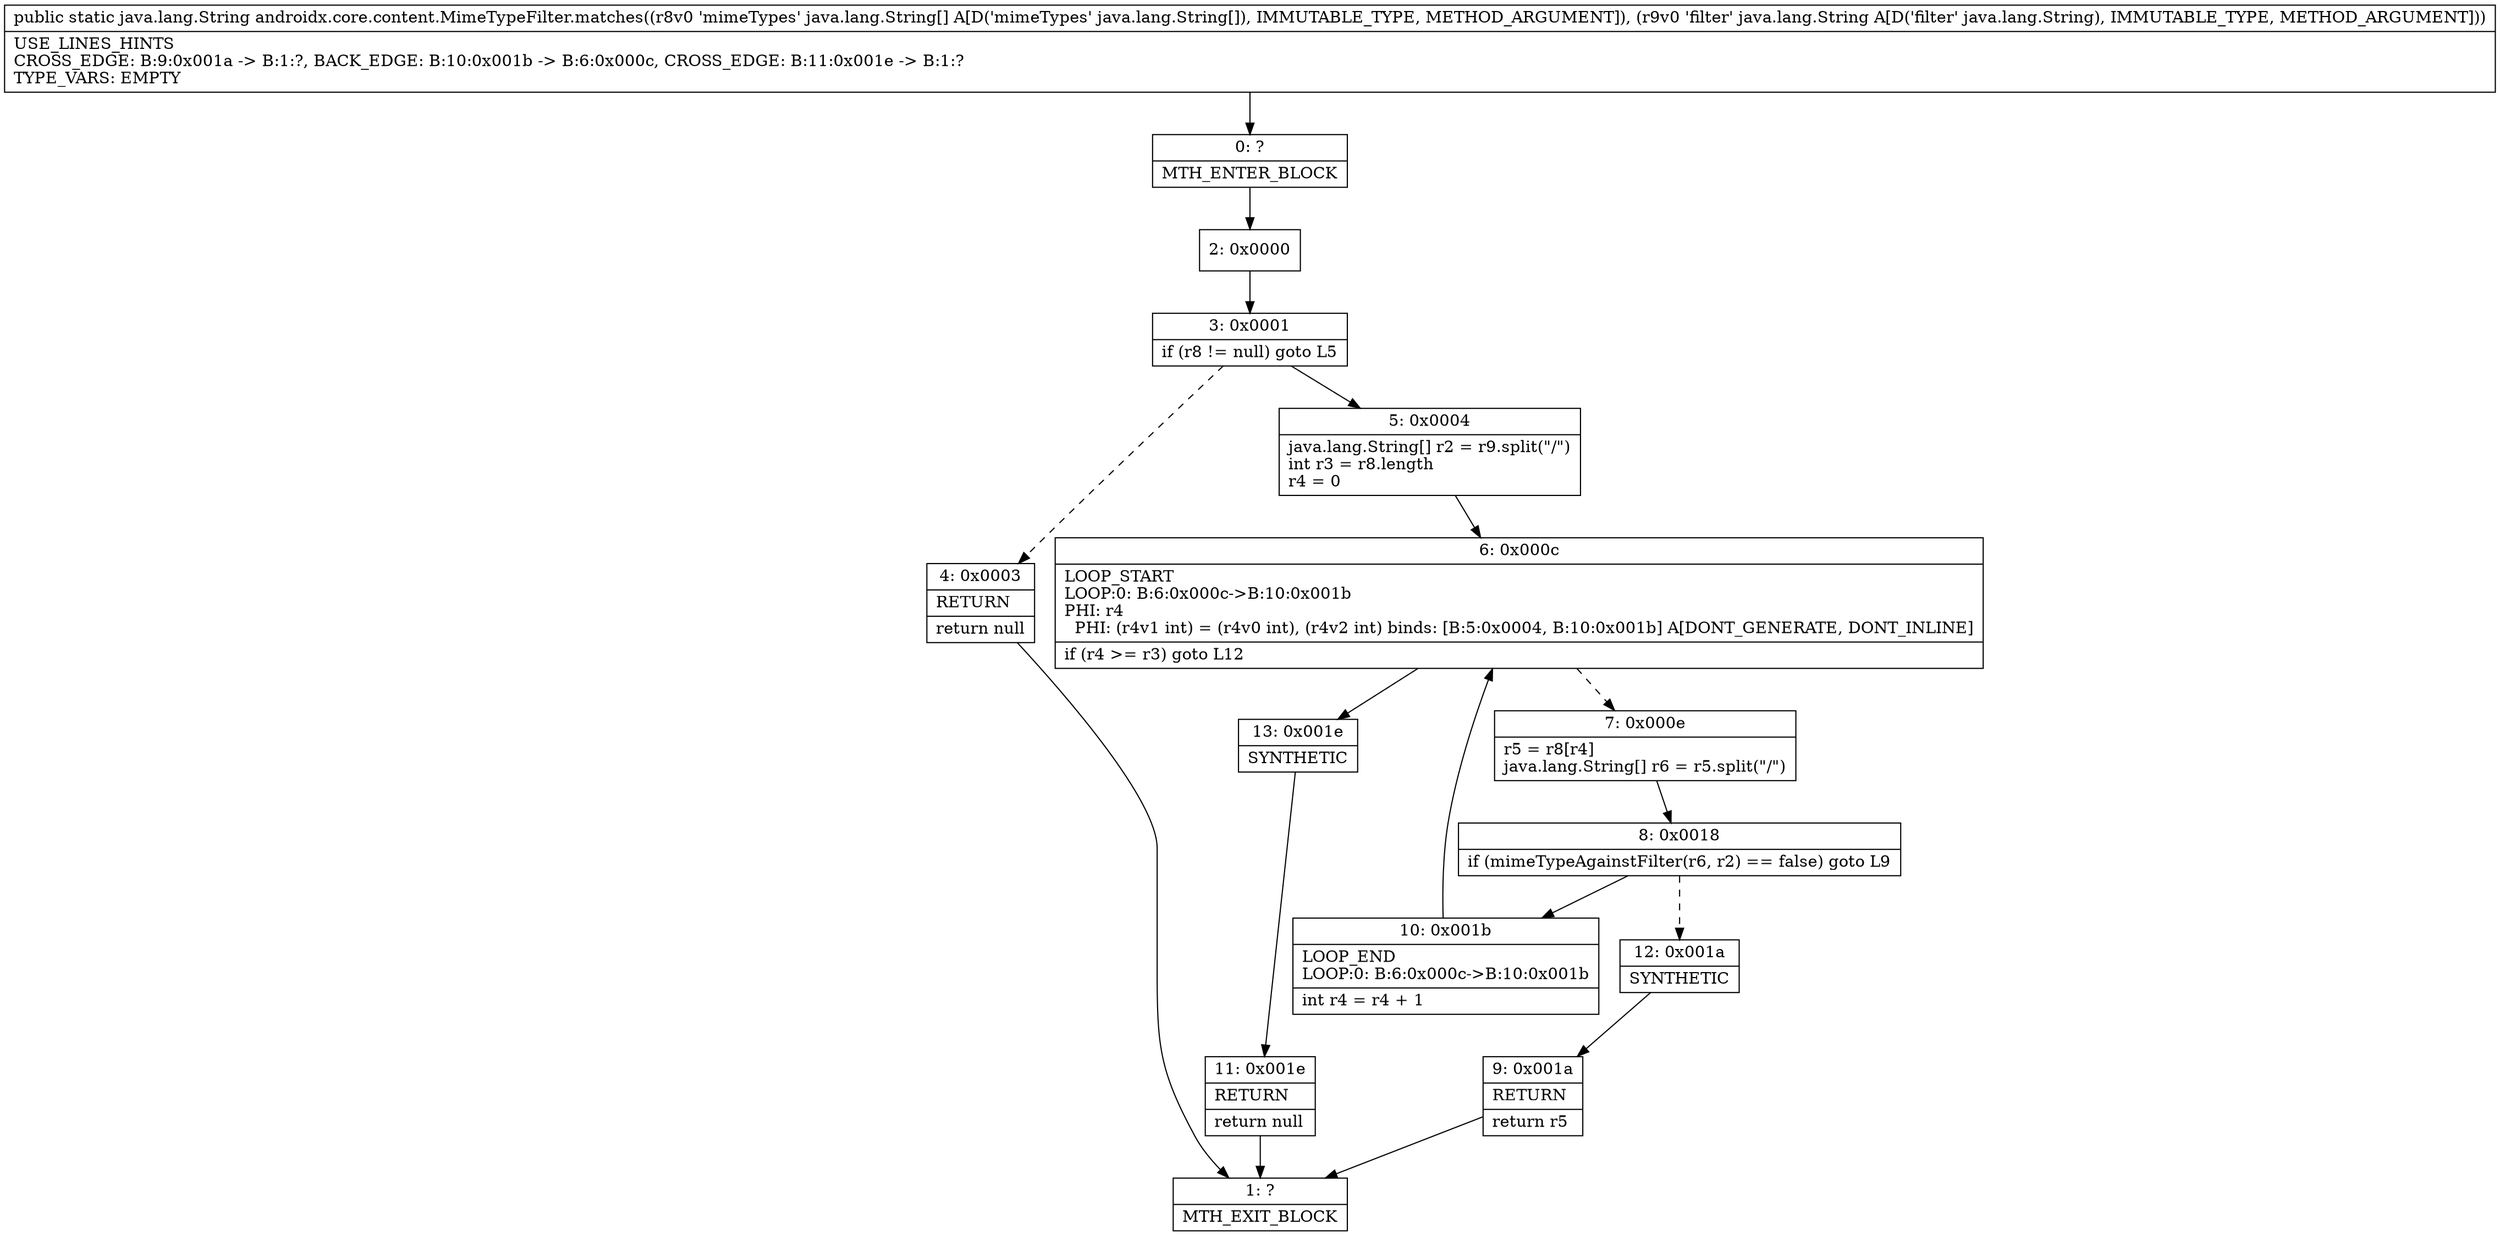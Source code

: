 digraph "CFG forandroidx.core.content.MimeTypeFilter.matches([Ljava\/lang\/String;Ljava\/lang\/String;)Ljava\/lang\/String;" {
Node_0 [shape=record,label="{0\:\ ?|MTH_ENTER_BLOCK\l}"];
Node_2 [shape=record,label="{2\:\ 0x0000}"];
Node_3 [shape=record,label="{3\:\ 0x0001|if (r8 != null) goto L5\l}"];
Node_4 [shape=record,label="{4\:\ 0x0003|RETURN\l|return null\l}"];
Node_1 [shape=record,label="{1\:\ ?|MTH_EXIT_BLOCK\l}"];
Node_5 [shape=record,label="{5\:\ 0x0004|java.lang.String[] r2 = r9.split(\"\/\")\lint r3 = r8.length\lr4 = 0\l}"];
Node_6 [shape=record,label="{6\:\ 0x000c|LOOP_START\lLOOP:0: B:6:0x000c\-\>B:10:0x001b\lPHI: r4 \l  PHI: (r4v1 int) = (r4v0 int), (r4v2 int) binds: [B:5:0x0004, B:10:0x001b] A[DONT_GENERATE, DONT_INLINE]\l|if (r4 \>= r3) goto L12\l}"];
Node_7 [shape=record,label="{7\:\ 0x000e|r5 = r8[r4]\ljava.lang.String[] r6 = r5.split(\"\/\")\l}"];
Node_8 [shape=record,label="{8\:\ 0x0018|if (mimeTypeAgainstFilter(r6, r2) == false) goto L9\l}"];
Node_10 [shape=record,label="{10\:\ 0x001b|LOOP_END\lLOOP:0: B:6:0x000c\-\>B:10:0x001b\l|int r4 = r4 + 1\l}"];
Node_12 [shape=record,label="{12\:\ 0x001a|SYNTHETIC\l}"];
Node_9 [shape=record,label="{9\:\ 0x001a|RETURN\l|return r5\l}"];
Node_13 [shape=record,label="{13\:\ 0x001e|SYNTHETIC\l}"];
Node_11 [shape=record,label="{11\:\ 0x001e|RETURN\l|return null\l}"];
MethodNode[shape=record,label="{public static java.lang.String androidx.core.content.MimeTypeFilter.matches((r8v0 'mimeTypes' java.lang.String[] A[D('mimeTypes' java.lang.String[]), IMMUTABLE_TYPE, METHOD_ARGUMENT]), (r9v0 'filter' java.lang.String A[D('filter' java.lang.String), IMMUTABLE_TYPE, METHOD_ARGUMENT]))  | USE_LINES_HINTS\lCROSS_EDGE: B:9:0x001a \-\> B:1:?, BACK_EDGE: B:10:0x001b \-\> B:6:0x000c, CROSS_EDGE: B:11:0x001e \-\> B:1:?\lTYPE_VARS: EMPTY\l}"];
MethodNode -> Node_0;Node_0 -> Node_2;
Node_2 -> Node_3;
Node_3 -> Node_4[style=dashed];
Node_3 -> Node_5;
Node_4 -> Node_1;
Node_5 -> Node_6;
Node_6 -> Node_7[style=dashed];
Node_6 -> Node_13;
Node_7 -> Node_8;
Node_8 -> Node_10;
Node_8 -> Node_12[style=dashed];
Node_10 -> Node_6;
Node_12 -> Node_9;
Node_9 -> Node_1;
Node_13 -> Node_11;
Node_11 -> Node_1;
}

